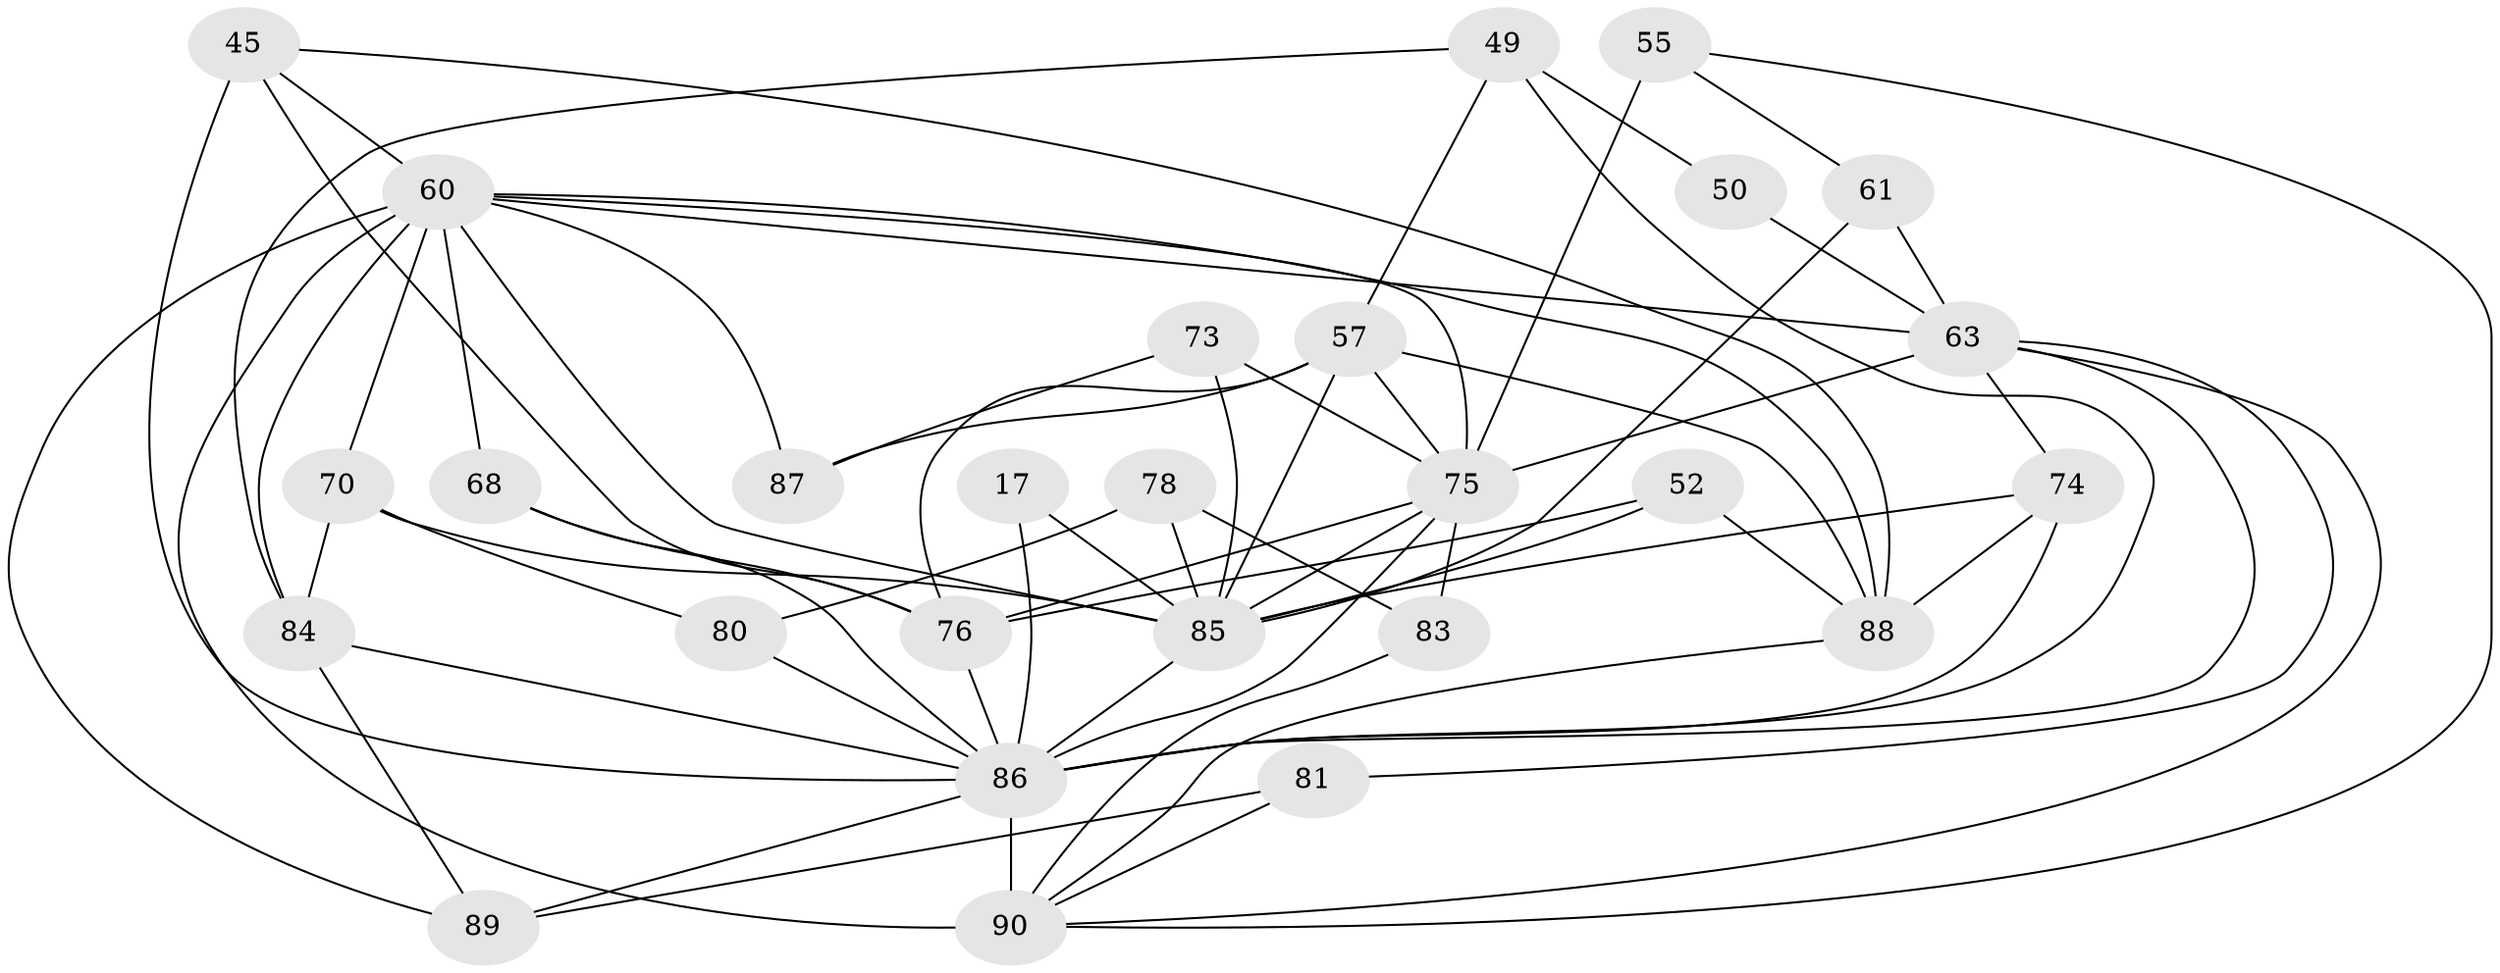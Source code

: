 // original degree distribution, {4: 1.0}
// Generated by graph-tools (version 1.1) at 2025/02/03/04/25 22:02:40]
// undirected, 27 vertices, 68 edges
graph export_dot {
graph [start="1"]
  node [color=gray90,style=filled];
  17;
  45 [super="+40"];
  49 [super="+7"];
  50;
  52;
  55;
  57 [super="+14+18"];
  60 [super="+33+53"];
  61 [super="+23"];
  63 [super="+19+51"];
  68 [super="+35"];
  70;
  73;
  74 [super="+34+48"];
  75 [super="+5+22+62+41"];
  76 [super="+69"];
  78 [super="+58"];
  80 [super="+3+36"];
  81;
  83;
  84 [super="+11+27"];
  85 [super="+44+54+65+79"];
  86 [super="+82+77+32"];
  87;
  88 [super="+59+29"];
  89 [super="+46"];
  90 [super="+24+31+71+64"];
  17 -- 85;
  17 -- 86 [weight=3];
  45 -- 86 [weight=2];
  45 -- 60 [weight=2];
  45 -- 88;
  45 -- 76;
  49 -- 50 [weight=2];
  49 -- 84;
  49 -- 57 [weight=2];
  49 -- 86;
  50 -- 63 [weight=2];
  52 -- 85 [weight=2];
  52 -- 76;
  52 -- 88;
  55 -- 61;
  55 -- 90;
  55 -- 75 [weight=2];
  57 -- 75;
  57 -- 87;
  57 -- 88;
  57 -- 76;
  57 -- 85 [weight=2];
  60 -- 87 [weight=2];
  60 -- 84;
  60 -- 90 [weight=4];
  60 -- 68;
  60 -- 75;
  60 -- 85 [weight=2];
  60 -- 88 [weight=2];
  60 -- 70;
  60 -- 89;
  60 -- 63;
  61 -- 63 [weight=2];
  61 -- 85 [weight=3];
  63 -- 81;
  63 -- 90;
  63 -- 86;
  63 -- 74;
  63 -- 75;
  68 -- 86 [weight=4];
  68 -- 76;
  70 -- 80;
  70 -- 84;
  70 -- 85;
  73 -- 87;
  73 -- 85 [weight=2];
  73 -- 75;
  74 -- 85 [weight=3];
  74 -- 88 [weight=2];
  74 -- 86 [weight=2];
  75 -- 86 [weight=5];
  75 -- 83;
  75 -- 85;
  75 -- 76;
  76 -- 86;
  78 -- 83 [weight=2];
  78 -- 80 [weight=2];
  78 -- 85 [weight=2];
  80 -- 86 [weight=5];
  81 -- 89 [weight=2];
  81 -- 90;
  83 -- 90;
  84 -- 89 [weight=2];
  84 -- 86 [weight=3];
  85 -- 86 [weight=5];
  86 -- 90 [weight=3];
  86 -- 89;
  88 -- 90;
}

